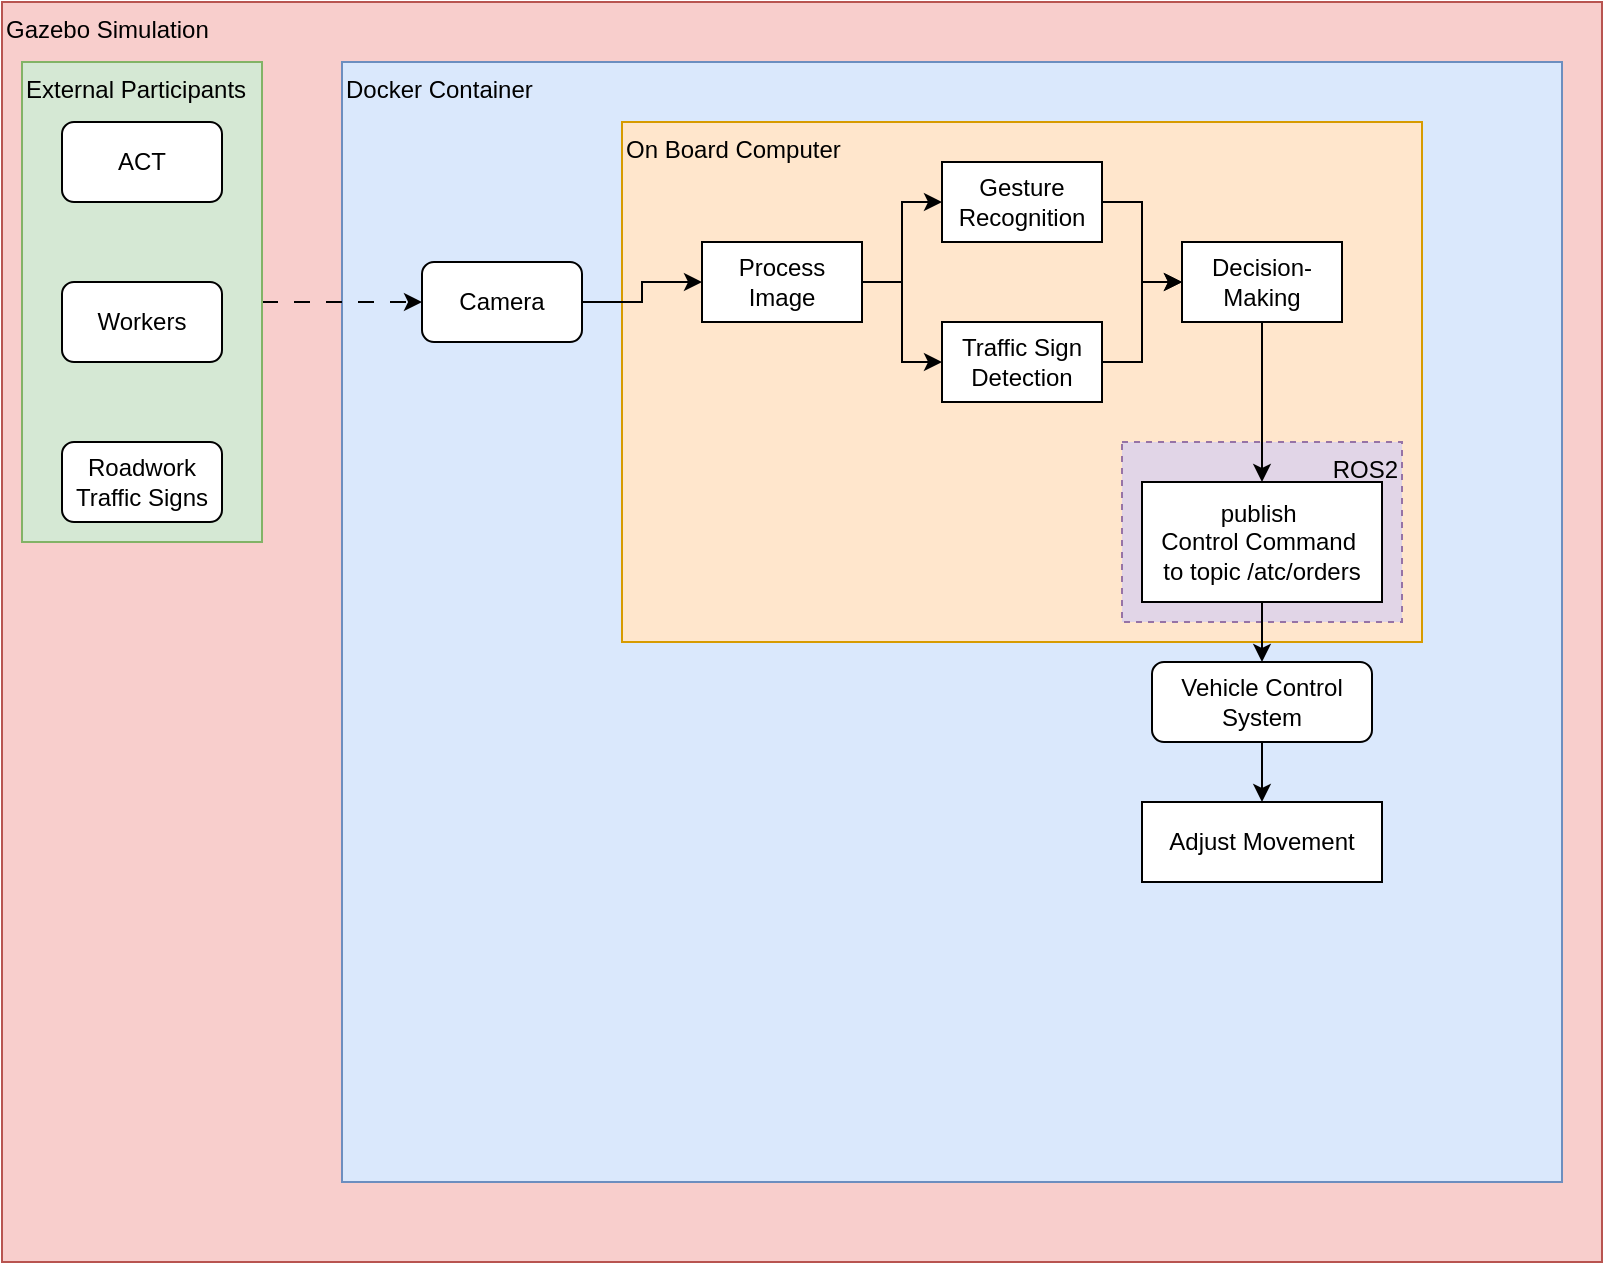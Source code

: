 <mxfile version="22.1.2" type="github">
  <diagram name="Page-1" id="5_ivvFxrPmgLpaIuFim7">
    <mxGraphModel dx="989" dy="528" grid="1" gridSize="10" guides="1" tooltips="1" connect="1" arrows="1" fold="1" page="1" pageScale="1" pageWidth="1169" pageHeight="827" math="0" shadow="0">
      <root>
        <mxCell id="0" />
        <mxCell id="1" parent="0" />
        <mxCell id="C4huozfcFVkEvXcOC50h-1" value="Gazebo Simulation" style="rounded=0;whiteSpace=wrap;html=1;fillColor=#f8cecc;verticalAlign=top;align=left;strokeColor=#b85450;" parent="1" vertex="1">
          <mxGeometry x="40" y="60" width="800" height="630" as="geometry" />
        </mxCell>
        <mxCell id="-4XPZj6YBVyurC-XZe-H-29" value="Docker Container" style="rounded=0;whiteSpace=wrap;html=1;fillColor=#dae8fc;verticalAlign=top;align=left;strokeColor=#6c8ebf;" parent="1" vertex="1">
          <mxGeometry x="210" y="90" width="610" height="560" as="geometry" />
        </mxCell>
        <mxCell id="-4XPZj6YBVyurC-XZe-H-24" value="On Board Computer" style="rounded=0;whiteSpace=wrap;html=1;fillColor=#ffe6cc;verticalAlign=top;align=left;strokeColor=#d79b00;" parent="1" vertex="1">
          <mxGeometry x="350" y="120" width="400" height="260" as="geometry" />
        </mxCell>
        <mxCell id="-4XPZj6YBVyurC-XZe-H-26" style="edgeStyle=orthogonalEdgeStyle;rounded=0;orthogonalLoop=1;jettySize=auto;html=1;exitX=1;exitY=0.5;exitDx=0;exitDy=0;entryX=0;entryY=0.5;entryDx=0;entryDy=0;" parent="1" source="-4XPZj6YBVyurC-XZe-H-5" target="-4XPZj6YBVyurC-XZe-H-6" edge="1">
          <mxGeometry relative="1" as="geometry">
            <mxPoint x="390" y="200.238" as="targetPoint" />
            <mxPoint x="370" y="200" as="sourcePoint" />
            <Array as="points">
              <mxPoint x="360" y="210" />
              <mxPoint x="360" y="200" />
            </Array>
          </mxGeometry>
        </mxCell>
        <mxCell id="-4XPZj6YBVyurC-XZe-H-5" value="Camera" style="rounded=1;whiteSpace=wrap;html=1;align=center;verticalAlign=middle;fillColor=default;" parent="1" vertex="1">
          <mxGeometry x="250" y="190" width="80" height="40" as="geometry" />
        </mxCell>
        <mxCell id="-4XPZj6YBVyurC-XZe-H-19" style="edgeStyle=orthogonalEdgeStyle;rounded=0;orthogonalLoop=1;jettySize=auto;html=1;exitX=1;exitY=0.5;exitDx=0;exitDy=0;dashed=1;dashPattern=8 8;strokeWidth=1;" parent="1" source="-4XPZj6YBVyurC-XZe-H-4" target="-4XPZj6YBVyurC-XZe-H-5" edge="1">
          <mxGeometry relative="1" as="geometry" />
        </mxCell>
        <mxCell id="-4XPZj6YBVyurC-XZe-H-4" value="&lt;div&gt;External Participants&lt;br&gt;&lt;/div&gt;" style="rounded=0;whiteSpace=wrap;html=1;fillColor=#d5e8d4;verticalAlign=top;align=left;strokeColor=#82b366;" parent="1" vertex="1">
          <mxGeometry x="50" y="90" width="120" height="240" as="geometry" />
        </mxCell>
        <mxCell id="-4XPZj6YBVyurC-XZe-H-1" value="ACT" style="rounded=1;whiteSpace=wrap;html=1;" parent="1" vertex="1">
          <mxGeometry x="70" y="120" width="80" height="40" as="geometry" />
        </mxCell>
        <mxCell id="-4XPZj6YBVyurC-XZe-H-2" value="Workers" style="rounded=1;whiteSpace=wrap;html=1;" parent="1" vertex="1">
          <mxGeometry x="70" y="200" width="80" height="40" as="geometry" />
        </mxCell>
        <mxCell id="-4XPZj6YBVyurC-XZe-H-3" value="&lt;div&gt;Roadwork&lt;/div&gt;&lt;div&gt;Traffic Signs&lt;br&gt;&lt;/div&gt;" style="rounded=1;whiteSpace=wrap;html=1;" parent="1" vertex="1">
          <mxGeometry x="70" y="280" width="80" height="40" as="geometry" />
        </mxCell>
        <mxCell id="-4XPZj6YBVyurC-XZe-H-9" value="" style="edgeStyle=orthogonalEdgeStyle;rounded=0;orthogonalLoop=1;jettySize=auto;html=1;entryX=0;entryY=0.5;entryDx=0;entryDy=0;" parent="1" source="-4XPZj6YBVyurC-XZe-H-6" target="-4XPZj6YBVyurC-XZe-H-8" edge="1">
          <mxGeometry relative="1" as="geometry" />
        </mxCell>
        <mxCell id="-4XPZj6YBVyurC-XZe-H-22" style="edgeStyle=orthogonalEdgeStyle;rounded=0;orthogonalLoop=1;jettySize=auto;html=1;exitX=1;exitY=0.5;exitDx=0;exitDy=0;entryX=0;entryY=0.5;entryDx=0;entryDy=0;" parent="1" source="-4XPZj6YBVyurC-XZe-H-6" target="-4XPZj6YBVyurC-XZe-H-10" edge="1">
          <mxGeometry relative="1" as="geometry" />
        </mxCell>
        <mxCell id="-4XPZj6YBVyurC-XZe-H-6" value="Process Image" style="rounded=0;whiteSpace=wrap;html=1;" parent="1" vertex="1">
          <mxGeometry x="390" y="180" width="80" height="40" as="geometry" />
        </mxCell>
        <mxCell id="-4XPZj6YBVyurC-XZe-H-12" value="" style="edgeStyle=orthogonalEdgeStyle;rounded=0;orthogonalLoop=1;jettySize=auto;html=1;" parent="1" source="-4XPZj6YBVyurC-XZe-H-8" target="-4XPZj6YBVyurC-XZe-H-11" edge="1">
          <mxGeometry relative="1" as="geometry" />
        </mxCell>
        <mxCell id="-4XPZj6YBVyurC-XZe-H-8" value="Gesture Recognition" style="rounded=0;whiteSpace=wrap;html=1;" parent="1" vertex="1">
          <mxGeometry x="510" y="140" width="80" height="40" as="geometry" />
        </mxCell>
        <mxCell id="-4XPZj6YBVyurC-XZe-H-23" style="edgeStyle=orthogonalEdgeStyle;rounded=0;orthogonalLoop=1;jettySize=auto;html=1;exitX=1;exitY=0.5;exitDx=0;exitDy=0;" parent="1" source="-4XPZj6YBVyurC-XZe-H-10" target="-4XPZj6YBVyurC-XZe-H-11" edge="1">
          <mxGeometry relative="1" as="geometry" />
        </mxCell>
        <mxCell id="-4XPZj6YBVyurC-XZe-H-10" value="Traffic Sign Detection" style="rounded=0;whiteSpace=wrap;html=1;" parent="1" vertex="1">
          <mxGeometry x="510" y="220" width="80" height="40" as="geometry" />
        </mxCell>
        <mxCell id="-4XPZj6YBVyurC-XZe-H-11" value="Decision-Making" style="rounded=0;whiteSpace=wrap;html=1;" parent="1" vertex="1">
          <mxGeometry x="630" y="180" width="80" height="40" as="geometry" />
        </mxCell>
        <mxCell id="-4XPZj6YBVyurC-XZe-H-18" value="" style="edgeStyle=orthogonalEdgeStyle;rounded=0;orthogonalLoop=1;jettySize=auto;html=1;" parent="1" source="-4XPZj6YBVyurC-XZe-H-15" target="-4XPZj6YBVyurC-XZe-H-17" edge="1">
          <mxGeometry relative="1" as="geometry" />
        </mxCell>
        <mxCell id="-4XPZj6YBVyurC-XZe-H-15" value="Vehicle Control System" style="rounded=1;whiteSpace=wrap;html=1;" parent="1" vertex="1">
          <mxGeometry x="615" y="390" width="110" height="40" as="geometry" />
        </mxCell>
        <mxCell id="-4XPZj6YBVyurC-XZe-H-17" value="Adjust Movement" style="rounded=0;whiteSpace=wrap;html=1;" parent="1" vertex="1">
          <mxGeometry x="610" y="460" width="120" height="40" as="geometry" />
        </mxCell>
        <mxCell id="C4huozfcFVkEvXcOC50h-2" value="&lt;div align=&quot;right&quot;&gt;ROS2&lt;/div&gt;" style="rounded=0;whiteSpace=wrap;html=1;fillColor=#e1d5e7;strokeColor=#9673a6;dashed=1;verticalAlign=top;align=right;" parent="1" vertex="1">
          <mxGeometry x="600" y="280" width="140" height="90" as="geometry" />
        </mxCell>
        <mxCell id="C4huozfcFVkEvXcOC50h-6" value="" style="edgeStyle=orthogonalEdgeStyle;rounded=0;orthogonalLoop=1;jettySize=auto;html=1;entryX=0.5;entryY=0;entryDx=0;entryDy=0;exitX=0.5;exitY=1;exitDx=0;exitDy=0;" parent="1" source="-4XPZj6YBVyurC-XZe-H-11" target="C4huozfcFVkEvXcOC50h-5" edge="1">
          <mxGeometry relative="1" as="geometry">
            <mxPoint x="670" y="390" as="targetPoint" />
            <Array as="points" />
            <mxPoint x="670" y="220" as="sourcePoint" />
          </mxGeometry>
        </mxCell>
        <mxCell id="C4huozfcFVkEvXcOC50h-7" style="edgeStyle=orthogonalEdgeStyle;rounded=0;orthogonalLoop=1;jettySize=auto;html=1;exitX=0.5;exitY=1;exitDx=0;exitDy=0;entryX=0.5;entryY=0;entryDx=0;entryDy=0;" parent="1" source="C4huozfcFVkEvXcOC50h-5" target="-4XPZj6YBVyurC-XZe-H-15" edge="1">
          <mxGeometry relative="1" as="geometry" />
        </mxCell>
        <mxCell id="C4huozfcFVkEvXcOC50h-5" value="&lt;div&gt;publish&amp;nbsp;&lt;/div&gt;&lt;div&gt;Control Command&amp;nbsp;&lt;/div&gt;&lt;div&gt;to topic /atc/orders&lt;/div&gt;" style="rounded=0;whiteSpace=wrap;html=1;" parent="1" vertex="1">
          <mxGeometry x="610" y="300" width="120" height="60" as="geometry" />
        </mxCell>
      </root>
    </mxGraphModel>
  </diagram>
</mxfile>

